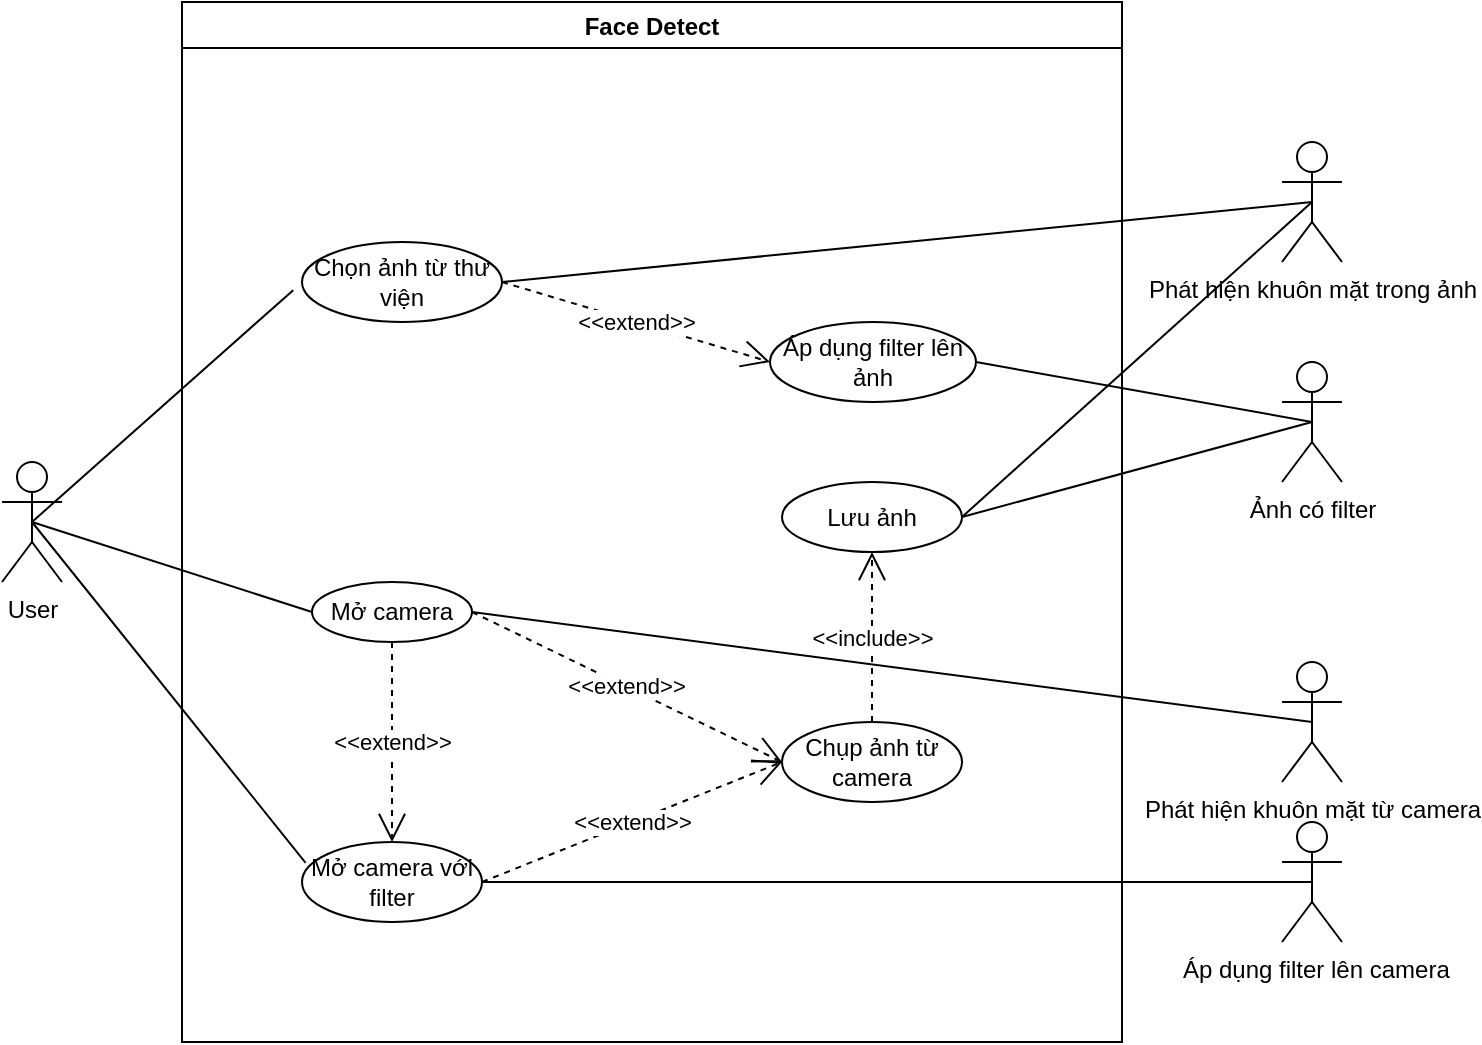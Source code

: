 <mxfile version="24.5.3" type="device">
  <diagram name="Trang-1" id="U0BNx2-EQ3D5q49Zk3An">
    <mxGraphModel dx="1244" dy="482" grid="1" gridSize="10" guides="1" tooltips="1" connect="1" arrows="1" fold="1" page="1" pageScale="1" pageWidth="827" pageHeight="1169" math="0" shadow="0">
      <root>
        <mxCell id="0" />
        <mxCell id="1" parent="0" />
        <mxCell id="FjeWPVe3WayuoKvcthpF-1" value="User" style="shape=umlActor;verticalLabelPosition=bottom;verticalAlign=top;html=1;" parent="1" vertex="1">
          <mxGeometry x="30" y="520" width="30" height="60" as="geometry" />
        </mxCell>
        <mxCell id="FjeWPVe3WayuoKvcthpF-2" value="Face Detect" style="swimlane;" parent="1" vertex="1">
          <mxGeometry x="120" y="290" width="470" height="520" as="geometry" />
        </mxCell>
        <mxCell id="FjeWPVe3WayuoKvcthpF-4" value="Chọn ảnh từ thư viện" style="ellipse;whiteSpace=wrap;html=1;align=center;" parent="FjeWPVe3WayuoKvcthpF-2" vertex="1">
          <mxGeometry x="60" y="120" width="100" height="40" as="geometry" />
        </mxCell>
        <mxCell id="FjeWPVe3WayuoKvcthpF-6" value="Mở camera" style="ellipse;whiteSpace=wrap;html=1;align=center;" parent="FjeWPVe3WayuoKvcthpF-2" vertex="1">
          <mxGeometry x="65" y="290" width="80" height="30" as="geometry" />
        </mxCell>
        <mxCell id="UibIeB1bYDJK1XPZ9MTi-1" value="Mở camera với filter" style="ellipse;whiteSpace=wrap;html=1;" vertex="1" parent="FjeWPVe3WayuoKvcthpF-2">
          <mxGeometry x="60" y="420" width="90" height="40" as="geometry" />
        </mxCell>
        <mxCell id="UibIeB1bYDJK1XPZ9MTi-2" value="Áp dụng filter lên ảnh" style="ellipse;whiteSpace=wrap;html=1;" vertex="1" parent="FjeWPVe3WayuoKvcthpF-2">
          <mxGeometry x="294" y="160" width="103" height="40" as="geometry" />
        </mxCell>
        <mxCell id="UibIeB1bYDJK1XPZ9MTi-3" value="Chụp ảnh từ camera" style="ellipse;whiteSpace=wrap;html=1;" vertex="1" parent="FjeWPVe3WayuoKvcthpF-2">
          <mxGeometry x="300" y="360" width="90" height="40" as="geometry" />
        </mxCell>
        <mxCell id="UibIeB1bYDJK1XPZ9MTi-13" value="&amp;lt;&amp;lt;extend&amp;gt;&amp;gt;" style="endArrow=open;endSize=12;dashed=1;html=1;rounded=0;exitX=1;exitY=0.5;exitDx=0;exitDy=0;entryX=0;entryY=0.5;entryDx=0;entryDy=0;" edge="1" parent="FjeWPVe3WayuoKvcthpF-2" source="FjeWPVe3WayuoKvcthpF-4" target="UibIeB1bYDJK1XPZ9MTi-2">
          <mxGeometry width="160" relative="1" as="geometry">
            <mxPoint x="174" y="139.5" as="sourcePoint" />
            <mxPoint x="334" y="139.5" as="targetPoint" />
          </mxGeometry>
        </mxCell>
        <mxCell id="UibIeB1bYDJK1XPZ9MTi-14" value="&amp;lt;&amp;lt;extend&amp;gt;&amp;gt;" style="endArrow=open;endSize=12;dashed=1;html=1;rounded=0;exitX=0.5;exitY=1;exitDx=0;exitDy=0;entryX=0.5;entryY=0;entryDx=0;entryDy=0;" edge="1" parent="FjeWPVe3WayuoKvcthpF-2" source="FjeWPVe3WayuoKvcthpF-6" target="UibIeB1bYDJK1XPZ9MTi-1">
          <mxGeometry width="160" relative="1" as="geometry">
            <mxPoint x="110" y="270" as="sourcePoint" />
            <mxPoint x="195" y="307" as="targetPoint" />
          </mxGeometry>
        </mxCell>
        <mxCell id="UibIeB1bYDJK1XPZ9MTi-15" value="&amp;lt;&amp;lt;extend&amp;gt;&amp;gt;" style="endArrow=open;endSize=12;dashed=1;html=1;rounded=0;exitX=1;exitY=0.5;exitDx=0;exitDy=0;entryX=0;entryY=0.5;entryDx=0;entryDy=0;" edge="1" parent="FjeWPVe3WayuoKvcthpF-2" source="FjeWPVe3WayuoKvcthpF-6" target="UibIeB1bYDJK1XPZ9MTi-3">
          <mxGeometry width="160" relative="1" as="geometry">
            <mxPoint x="240" y="245" as="sourcePoint" />
            <mxPoint x="240" y="325" as="targetPoint" />
          </mxGeometry>
        </mxCell>
        <mxCell id="UibIeB1bYDJK1XPZ9MTi-16" value="&amp;lt;&amp;lt;extend&amp;gt;&amp;gt;" style="endArrow=open;endSize=12;dashed=1;html=1;rounded=0;exitX=1;exitY=0.5;exitDx=0;exitDy=0;entryX=0;entryY=0.5;entryDx=0;entryDy=0;" edge="1" parent="FjeWPVe3WayuoKvcthpF-2" source="UibIeB1bYDJK1XPZ9MTi-1" target="UibIeB1bYDJK1XPZ9MTi-3">
          <mxGeometry width="160" relative="1" as="geometry">
            <mxPoint x="180" y="370" as="sourcePoint" />
            <mxPoint x="264" y="410" as="targetPoint" />
          </mxGeometry>
        </mxCell>
        <mxCell id="UibIeB1bYDJK1XPZ9MTi-21" value="Lưu ảnh" style="ellipse;whiteSpace=wrap;html=1;" vertex="1" parent="FjeWPVe3WayuoKvcthpF-2">
          <mxGeometry x="300" y="240" width="90" height="35" as="geometry" />
        </mxCell>
        <mxCell id="UibIeB1bYDJK1XPZ9MTi-19" value="&amp;lt;&amp;lt;include&amp;gt;&amp;gt;" style="endArrow=open;endSize=12;dashed=1;html=1;rounded=0;exitX=0.5;exitY=0;exitDx=0;exitDy=0;" edge="1" parent="FjeWPVe3WayuoKvcthpF-2" source="UibIeB1bYDJK1XPZ9MTi-3" target="UibIeB1bYDJK1XPZ9MTi-21">
          <mxGeometry width="160" relative="1" as="geometry">
            <mxPoint x="294" y="350" as="sourcePoint" />
            <mxPoint x="350" y="310" as="targetPoint" />
          </mxGeometry>
        </mxCell>
        <mxCell id="FjeWPVe3WayuoKvcthpF-32" value="" style="endArrow=none;html=1;rounded=0;exitX=0.5;exitY=0.5;exitDx=0;exitDy=0;exitPerimeter=0;entryX=-0.044;entryY=0.602;entryDx=0;entryDy=0;entryPerimeter=0;" parent="1" source="FjeWPVe3WayuoKvcthpF-1" target="FjeWPVe3WayuoKvcthpF-4" edge="1">
          <mxGeometry relative="1" as="geometry">
            <mxPoint x="80" y="509.63" as="sourcePoint" />
            <mxPoint x="240" y="509.63" as="targetPoint" />
          </mxGeometry>
        </mxCell>
        <mxCell id="FjeWPVe3WayuoKvcthpF-34" value="" style="endArrow=none;html=1;rounded=0;exitX=0.5;exitY=0.5;exitDx=0;exitDy=0;exitPerimeter=0;entryX=0;entryY=0.5;entryDx=0;entryDy=0;" parent="1" source="FjeWPVe3WayuoKvcthpF-1" target="FjeWPVe3WayuoKvcthpF-6" edge="1">
          <mxGeometry relative="1" as="geometry">
            <mxPoint x="100" y="580" as="sourcePoint" />
            <mxPoint x="260" y="580" as="targetPoint" />
          </mxGeometry>
        </mxCell>
        <mxCell id="FjeWPVe3WayuoKvcthpF-37" value="Phát hiện khuôn mặt trong ảnh" style="shape=umlActor;verticalLabelPosition=bottom;verticalAlign=top;html=1;" parent="1" vertex="1">
          <mxGeometry x="670" y="360" width="30" height="60" as="geometry" />
        </mxCell>
        <mxCell id="FjeWPVe3WayuoKvcthpF-41" value="Phát hiện khuôn mặt từ camera" style="shape=umlActor;verticalLabelPosition=bottom;verticalAlign=top;html=1;" parent="1" vertex="1">
          <mxGeometry x="670" y="620" width="30" height="60" as="geometry" />
        </mxCell>
        <mxCell id="UibIeB1bYDJK1XPZ9MTi-7" value="" style="endArrow=none;html=1;rounded=0;entryX=0.02;entryY=0.26;entryDx=0;entryDy=0;entryPerimeter=0;exitX=0.5;exitY=0.5;exitDx=0;exitDy=0;exitPerimeter=0;" edge="1" parent="1" source="FjeWPVe3WayuoKvcthpF-1" target="UibIeB1bYDJK1XPZ9MTi-1">
          <mxGeometry relative="1" as="geometry">
            <mxPoint x="65" y="510" as="sourcePoint" />
            <mxPoint x="275" y="620" as="targetPoint" />
          </mxGeometry>
        </mxCell>
        <mxCell id="UibIeB1bYDJK1XPZ9MTi-9" value="Ảnh có filter" style="shape=umlActor;verticalLabelPosition=bottom;verticalAlign=top;html=1;" vertex="1" parent="1">
          <mxGeometry x="670" y="470" width="30" height="60" as="geometry" />
        </mxCell>
        <mxCell id="UibIeB1bYDJK1XPZ9MTi-10" value="&amp;nbsp;Áp dụng filter lên camera" style="shape=umlActor;verticalLabelPosition=bottom;verticalAlign=top;html=1;" vertex="1" parent="1">
          <mxGeometry x="670" y="700" width="30" height="60" as="geometry" />
        </mxCell>
        <mxCell id="UibIeB1bYDJK1XPZ9MTi-22" value="" style="endArrow=none;html=1;rounded=0;entryX=0.5;entryY=0.5;entryDx=0;entryDy=0;entryPerimeter=0;exitX=1;exitY=0.5;exitDx=0;exitDy=0;" edge="1" parent="1" source="FjeWPVe3WayuoKvcthpF-4" target="FjeWPVe3WayuoKvcthpF-37">
          <mxGeometry relative="1" as="geometry">
            <mxPoint x="323" y="410" as="sourcePoint" />
            <mxPoint x="433.5" y="334" as="targetPoint" />
          </mxGeometry>
        </mxCell>
        <mxCell id="UibIeB1bYDJK1XPZ9MTi-23" value="" style="endArrow=none;html=1;rounded=0;entryX=0.5;entryY=0.5;entryDx=0;entryDy=0;entryPerimeter=0;exitX=1;exitY=0.5;exitDx=0;exitDy=0;" edge="1" parent="1" source="UibIeB1bYDJK1XPZ9MTi-2" target="UibIeB1bYDJK1XPZ9MTi-9">
          <mxGeometry relative="1" as="geometry">
            <mxPoint x="547.5" y="470" as="sourcePoint" />
            <mxPoint x="962.5" y="370" as="targetPoint" />
          </mxGeometry>
        </mxCell>
        <mxCell id="UibIeB1bYDJK1XPZ9MTi-24" value="" style="endArrow=none;html=1;rounded=0;entryX=0.5;entryY=0.5;entryDx=0;entryDy=0;entryPerimeter=0;exitX=1;exitY=0.5;exitDx=0;exitDy=0;" edge="1" parent="1" source="UibIeB1bYDJK1XPZ9MTi-21" target="UibIeB1bYDJK1XPZ9MTi-9">
          <mxGeometry relative="1" as="geometry">
            <mxPoint x="547" y="530" as="sourcePoint" />
            <mxPoint x="705" y="480" as="targetPoint" />
          </mxGeometry>
        </mxCell>
        <mxCell id="UibIeB1bYDJK1XPZ9MTi-25" value="" style="endArrow=none;html=1;rounded=0;entryX=0.5;entryY=0.5;entryDx=0;entryDy=0;entryPerimeter=0;exitX=1;exitY=0.5;exitDx=0;exitDy=0;" edge="1" parent="1" source="UibIeB1bYDJK1XPZ9MTi-21" target="FjeWPVe3WayuoKvcthpF-37">
          <mxGeometry relative="1" as="geometry">
            <mxPoint x="540" y="548" as="sourcePoint" />
            <mxPoint x="705" y="500" as="targetPoint" />
          </mxGeometry>
        </mxCell>
        <mxCell id="UibIeB1bYDJK1XPZ9MTi-26" value="" style="endArrow=none;html=1;rounded=0;entryX=0.5;entryY=0.5;entryDx=0;entryDy=0;entryPerimeter=0;exitX=1;exitY=0.5;exitDx=0;exitDy=0;" edge="1" parent="1" source="FjeWPVe3WayuoKvcthpF-6" target="FjeWPVe3WayuoKvcthpF-41">
          <mxGeometry relative="1" as="geometry">
            <mxPoint x="530" y="642" as="sourcePoint" />
            <mxPoint x="695" y="527" as="targetPoint" />
          </mxGeometry>
        </mxCell>
        <mxCell id="UibIeB1bYDJK1XPZ9MTi-27" value="" style="endArrow=none;html=1;rounded=0;entryX=0.5;entryY=0.5;entryDx=0;entryDy=0;entryPerimeter=0;exitX=1;exitY=0.5;exitDx=0;exitDy=0;" edge="1" parent="1" source="UibIeB1bYDJK1XPZ9MTi-1" target="UibIeB1bYDJK1XPZ9MTi-10">
          <mxGeometry relative="1" as="geometry">
            <mxPoint x="230" y="735" as="sourcePoint" />
            <mxPoint x="660" y="710" as="targetPoint" />
          </mxGeometry>
        </mxCell>
      </root>
    </mxGraphModel>
  </diagram>
</mxfile>
